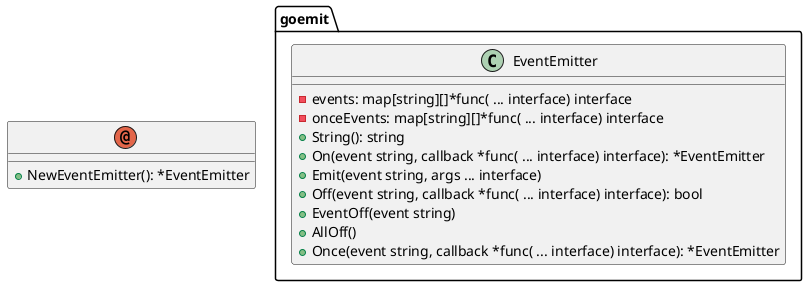 @startuml
package goemit {
annotation . {


+NewEventEmitter(): *EventEmitter
}
class EventEmitter {
-events: map[string][]*func( ... interface) interface
-onceEvents: map[string][]*func( ... interface) interface
+String(): string
+On(event string, callback *func( ... interface) interface): *EventEmitter
+Emit(event string, args ... interface)
+Off(event string, callback *func( ... interface) interface): bool
+EventOff(event string)
+AllOff()
+Once(event string, callback *func( ... interface) interface): *EventEmitter
}
}


@enduml